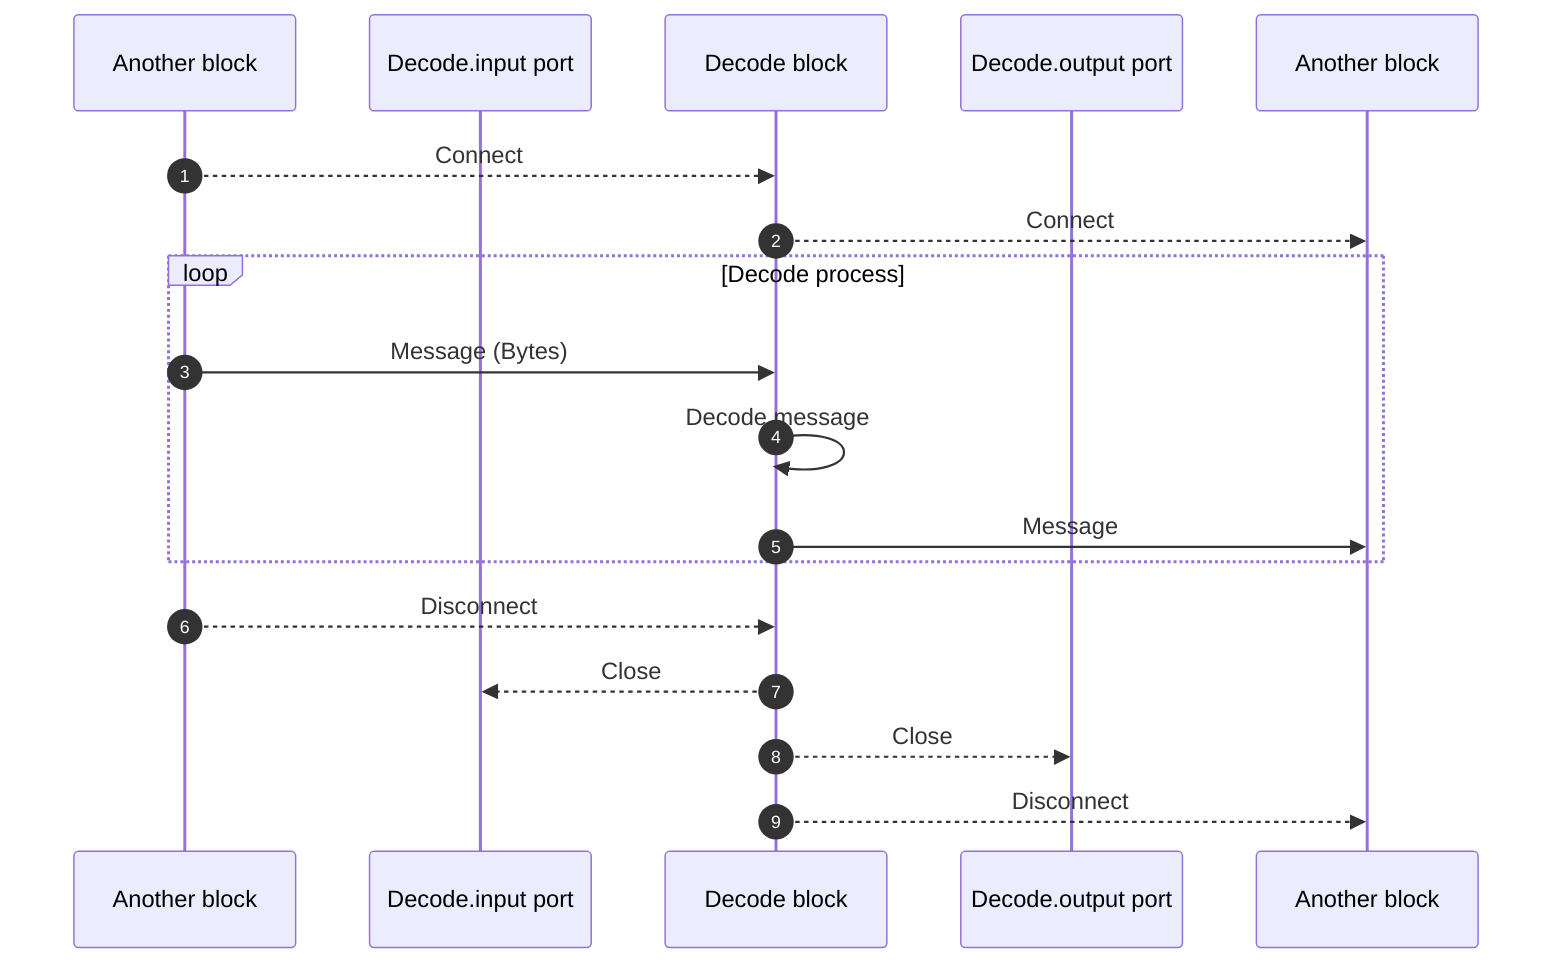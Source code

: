 sequenceDiagram
    autonumber
    participant BlockA as Another block
    participant Decode.input as Decode.input port
    participant Decode as Decode block
    participant Decode.output as Decode.output port
    participant BlockB as Another block

    BlockA-->>Decode: Connect
    Decode-->>BlockB: Connect

    loop Decode process
        BlockA->>Decode: Message (Bytes)
        Decode->>Decode: Decode message
        Decode->>BlockB: Message
    end

    BlockA-->>Decode: Disconnect
    Decode-->>Decode.input: Close
    Decode-->>Decode.output: Close
    Decode-->>BlockB: Disconnect